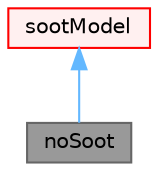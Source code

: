 digraph "noSoot"
{
 // LATEX_PDF_SIZE
  bgcolor="transparent";
  edge [fontname=Helvetica,fontsize=10,labelfontname=Helvetica,labelfontsize=10];
  node [fontname=Helvetica,fontsize=10,shape=box,height=0.2,width=0.4];
  Node1 [id="Node000001",label="noSoot",height=0.2,width=0.4,color="gray40", fillcolor="grey60", style="filled", fontcolor="black",tooltip="noSoot"];
  Node2 -> Node1 [id="edge1_Node000001_Node000002",dir="back",color="steelblue1",style="solid",tooltip=" "];
  Node2 [id="Node000002",label="sootModel",height=0.2,width=0.4,color="red", fillcolor="#FFF0F0", style="filled",URL="$classFoam_1_1radiation_1_1sootModel.html",tooltip="Base class for soor models."];
}
